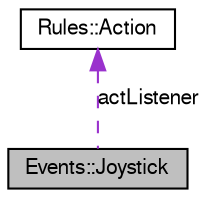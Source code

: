 digraph G
{
  edge [fontname="FreeSans",fontsize="10",labelfontname="FreeSans",labelfontsize="10"];
  node [fontname="FreeSans",fontsize="10",shape=record];
  Node1 [label="Events::Joystick",height=0.2,width=0.4,color="black", fillcolor="grey75", style="filled" fontcolor="black"];
  Node2 -> Node1 [dir=back,color="darkorchid3",fontsize="10",style="dashed",label="actListener",fontname="FreeSans"];
  Node2 [label="Rules::Action",height=0.2,width=0.4,color="black", fillcolor="white", style="filled",URL="$class_rules_1_1_action.html"];
}
